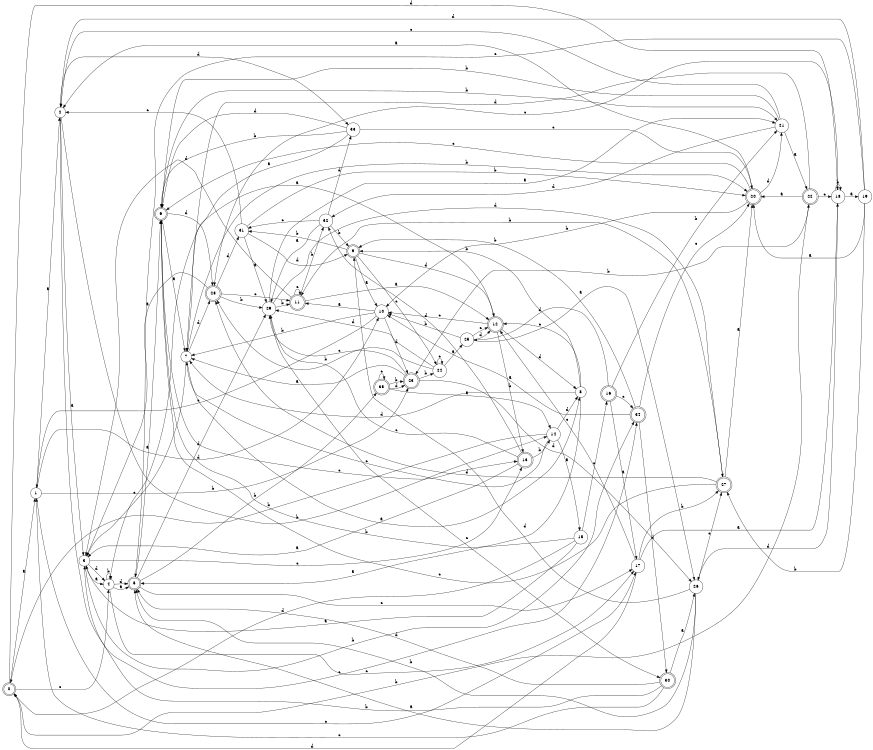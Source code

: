 digraph n29_3 {
__start0 [label="" shape="none"];

rankdir=LR;
size="8,5";

s0 [style="rounded,filled", color="black", fillcolor="white" shape="doublecircle", label="0"];
s1 [style="filled", color="black", fillcolor="white" shape="circle", label="1"];
s2 [style="filled", color="black", fillcolor="white" shape="circle", label="2"];
s3 [style="filled", color="black", fillcolor="white" shape="circle", label="3"];
s4 [style="filled", color="black", fillcolor="white" shape="circle", label="4"];
s5 [style="rounded,filled", color="black", fillcolor="white" shape="doublecircle", label="5"];
s6 [style="rounded,filled", color="black", fillcolor="white" shape="doublecircle", label="6"];
s7 [style="filled", color="black", fillcolor="white" shape="circle", label="7"];
s8 [style="filled", color="black", fillcolor="white" shape="circle", label="8"];
s9 [style="rounded,filled", color="black", fillcolor="white" shape="doublecircle", label="9"];
s10 [style="filled", color="black", fillcolor="white" shape="circle", label="10"];
s11 [style="rounded,filled", color="black", fillcolor="white" shape="doublecircle", label="11"];
s12 [style="rounded,filled", color="black", fillcolor="white" shape="doublecircle", label="12"];
s13 [style="rounded,filled", color="black", fillcolor="white" shape="doublecircle", label="13"];
s14 [style="filled", color="black", fillcolor="white" shape="circle", label="14"];
s15 [style="filled", color="black", fillcolor="white" shape="circle", label="15"];
s16 [style="rounded,filled", color="black", fillcolor="white" shape="doublecircle", label="16"];
s17 [style="filled", color="black", fillcolor="white" shape="circle", label="17"];
s18 [style="filled", color="black", fillcolor="white" shape="circle", label="18"];
s19 [style="filled", color="black", fillcolor="white" shape="circle", label="19"];
s20 [style="rounded,filled", color="black", fillcolor="white" shape="doublecircle", label="20"];
s21 [style="filled", color="black", fillcolor="white" shape="circle", label="21"];
s22 [style="rounded,filled", color="black", fillcolor="white" shape="doublecircle", label="22"];
s23 [style="rounded,filled", color="black", fillcolor="white" shape="doublecircle", label="23"];
s24 [style="filled", color="black", fillcolor="white" shape="circle", label="24"];
s25 [style="filled", color="black", fillcolor="white" shape="circle", label="25"];
s26 [style="filled", color="black", fillcolor="white" shape="circle", label="26"];
s27 [style="rounded,filled", color="black", fillcolor="white" shape="doublecircle", label="27"];
s28 [style="rounded,filled", color="black", fillcolor="white" shape="doublecircle", label="28"];
s29 [style="filled", color="black", fillcolor="white" shape="circle", label="29"];
s30 [style="rounded,filled", color="black", fillcolor="white" shape="doublecircle", label="30"];
s31 [style="filled", color="black", fillcolor="white" shape="circle", label="31"];
s32 [style="filled", color="black", fillcolor="white" shape="circle", label="32"];
s33 [style="filled", color="black", fillcolor="white" shape="circle", label="33"];
s34 [style="rounded,filled", color="black", fillcolor="white" shape="doublecircle", label="34"];
s35 [style="rounded,filled", color="black", fillcolor="white" shape="doublecircle", label="35"];
s0 -> s1 [label="a"];
s0 -> s22 [label="b"];
s0 -> s4 [label="c"];
s0 -> s18 [label="d"];
s1 -> s2 [label="a"];
s1 -> s23 [label="b"];
s1 -> s17 [label="c"];
s1 -> s10 [label="d"];
s2 -> s3 [label="a"];
s2 -> s14 [label="b"];
s2 -> s34 [label="c"];
s2 -> s33 [label="d"];
s3 -> s4 [label="a"];
s3 -> s34 [label="b"];
s3 -> s13 [label="c"];
s3 -> s4 [label="d"];
s4 -> s5 [label="a"];
s4 -> s4 [label="b"];
s4 -> s17 [label="c"];
s4 -> s5 [label="d"];
s5 -> s6 [label="a"];
s5 -> s35 [label="b"];
s5 -> s17 [label="c"];
s5 -> s29 [label="d"];
s6 -> s7 [label="a"];
s6 -> s21 [label="b"];
s6 -> s13 [label="c"];
s6 -> s28 [label="d"];
s7 -> s8 [label="a"];
s7 -> s20 [label="b"];
s7 -> s3 [label="c"];
s7 -> s28 [label="d"];
s8 -> s5 [label="a"];
s8 -> s9 [label="b"];
s8 -> s12 [label="c"];
s8 -> s7 [label="d"];
s9 -> s10 [label="a"];
s9 -> s31 [label="b"];
s9 -> s24 [label="c"];
s9 -> s12 [label="d"];
s10 -> s11 [label="a"];
s10 -> s7 [label="b"];
s10 -> s1 [label="c"];
s10 -> s23 [label="d"];
s11 -> s12 [label="a"];
s11 -> s32 [label="b"];
s11 -> s11 [label="c"];
s11 -> s3 [label="d"];
s12 -> s4 [label="a"];
s12 -> s13 [label="b"];
s12 -> s10 [label="c"];
s12 -> s8 [label="d"];
s13 -> s3 [label="a"];
s13 -> s14 [label="b"];
s13 -> s29 [label="c"];
s13 -> s32 [label="d"];
s14 -> s15 [label="a"];
s14 -> s0 [label="b"];
s14 -> s7 [label="c"];
s14 -> s8 [label="d"];
s15 -> s3 [label="a"];
s15 -> s6 [label="b"];
s15 -> s16 [label="c"];
s15 -> s0 [label="d"];
s16 -> s17 [label="a"];
s16 -> s21 [label="b"];
s16 -> s34 [label="c"];
s16 -> s25 [label="d"];
s17 -> s18 [label="a"];
s17 -> s27 [label="b"];
s17 -> s12 [label="c"];
s17 -> s0 [label="d"];
s18 -> s19 [label="a"];
s18 -> s18 [label="b"];
s18 -> s28 [label="c"];
s18 -> s26 [label="d"];
s19 -> s20 [label="a"];
s19 -> s27 [label="b"];
s19 -> s5 [label="c"];
s19 -> s2 [label="d"];
s20 -> s2 [label="a"];
s20 -> s10 [label="b"];
s20 -> s6 [label="c"];
s20 -> s21 [label="d"];
s21 -> s22 [label="a"];
s21 -> s6 [label="b"];
s21 -> s2 [label="c"];
s21 -> s32 [label="d"];
s22 -> s20 [label="a"];
s22 -> s23 [label="b"];
s22 -> s18 [label="c"];
s22 -> s7 [label="d"];
s23 -> s7 [label="a"];
s23 -> s24 [label="b"];
s23 -> s29 [label="c"];
s23 -> s26 [label="d"];
s24 -> s25 [label="a"];
s24 -> s28 [label="b"];
s24 -> s24 [label="c"];
s24 -> s29 [label="d"];
s25 -> s26 [label="a"];
s25 -> s10 [label="b"];
s25 -> s12 [label="c"];
s25 -> s12 [label="d"];
s26 -> s5 [label="a"];
s26 -> s5 [label="b"];
s26 -> s27 [label="c"];
s26 -> s9 [label="d"];
s27 -> s20 [label="a"];
s27 -> s11 [label="b"];
s27 -> s6 [label="c"];
s27 -> s28 [label="d"];
s28 -> s3 [label="a"];
s28 -> s29 [label="b"];
s28 -> s11 [label="c"];
s28 -> s31 [label="d"];
s29 -> s21 [label="a"];
s29 -> s11 [label="b"];
s29 -> s30 [label="c"];
s29 -> s27 [label="d"];
s30 -> s26 [label="a"];
s30 -> s3 [label="b"];
s30 -> s1 [label="c"];
s30 -> s5 [label="d"];
s31 -> s29 [label="a"];
s31 -> s20 [label="b"];
s31 -> s2 [label="c"];
s31 -> s9 [label="d"];
s32 -> s29 [label="a"];
s32 -> s9 [label="b"];
s32 -> s31 [label="c"];
s32 -> s33 [label="d"];
s33 -> s7 [label="a"];
s33 -> s6 [label="b"];
s33 -> s20 [label="c"];
s33 -> s6 [label="d"];
s34 -> s10 [label="a"];
s34 -> s9 [label="b"];
s34 -> s20 [label="c"];
s34 -> s30 [label="d"];
s35 -> s14 [label="a"];
s35 -> s23 [label="b"];
s35 -> s35 [label="c"];
s35 -> s23 [label="d"];

}